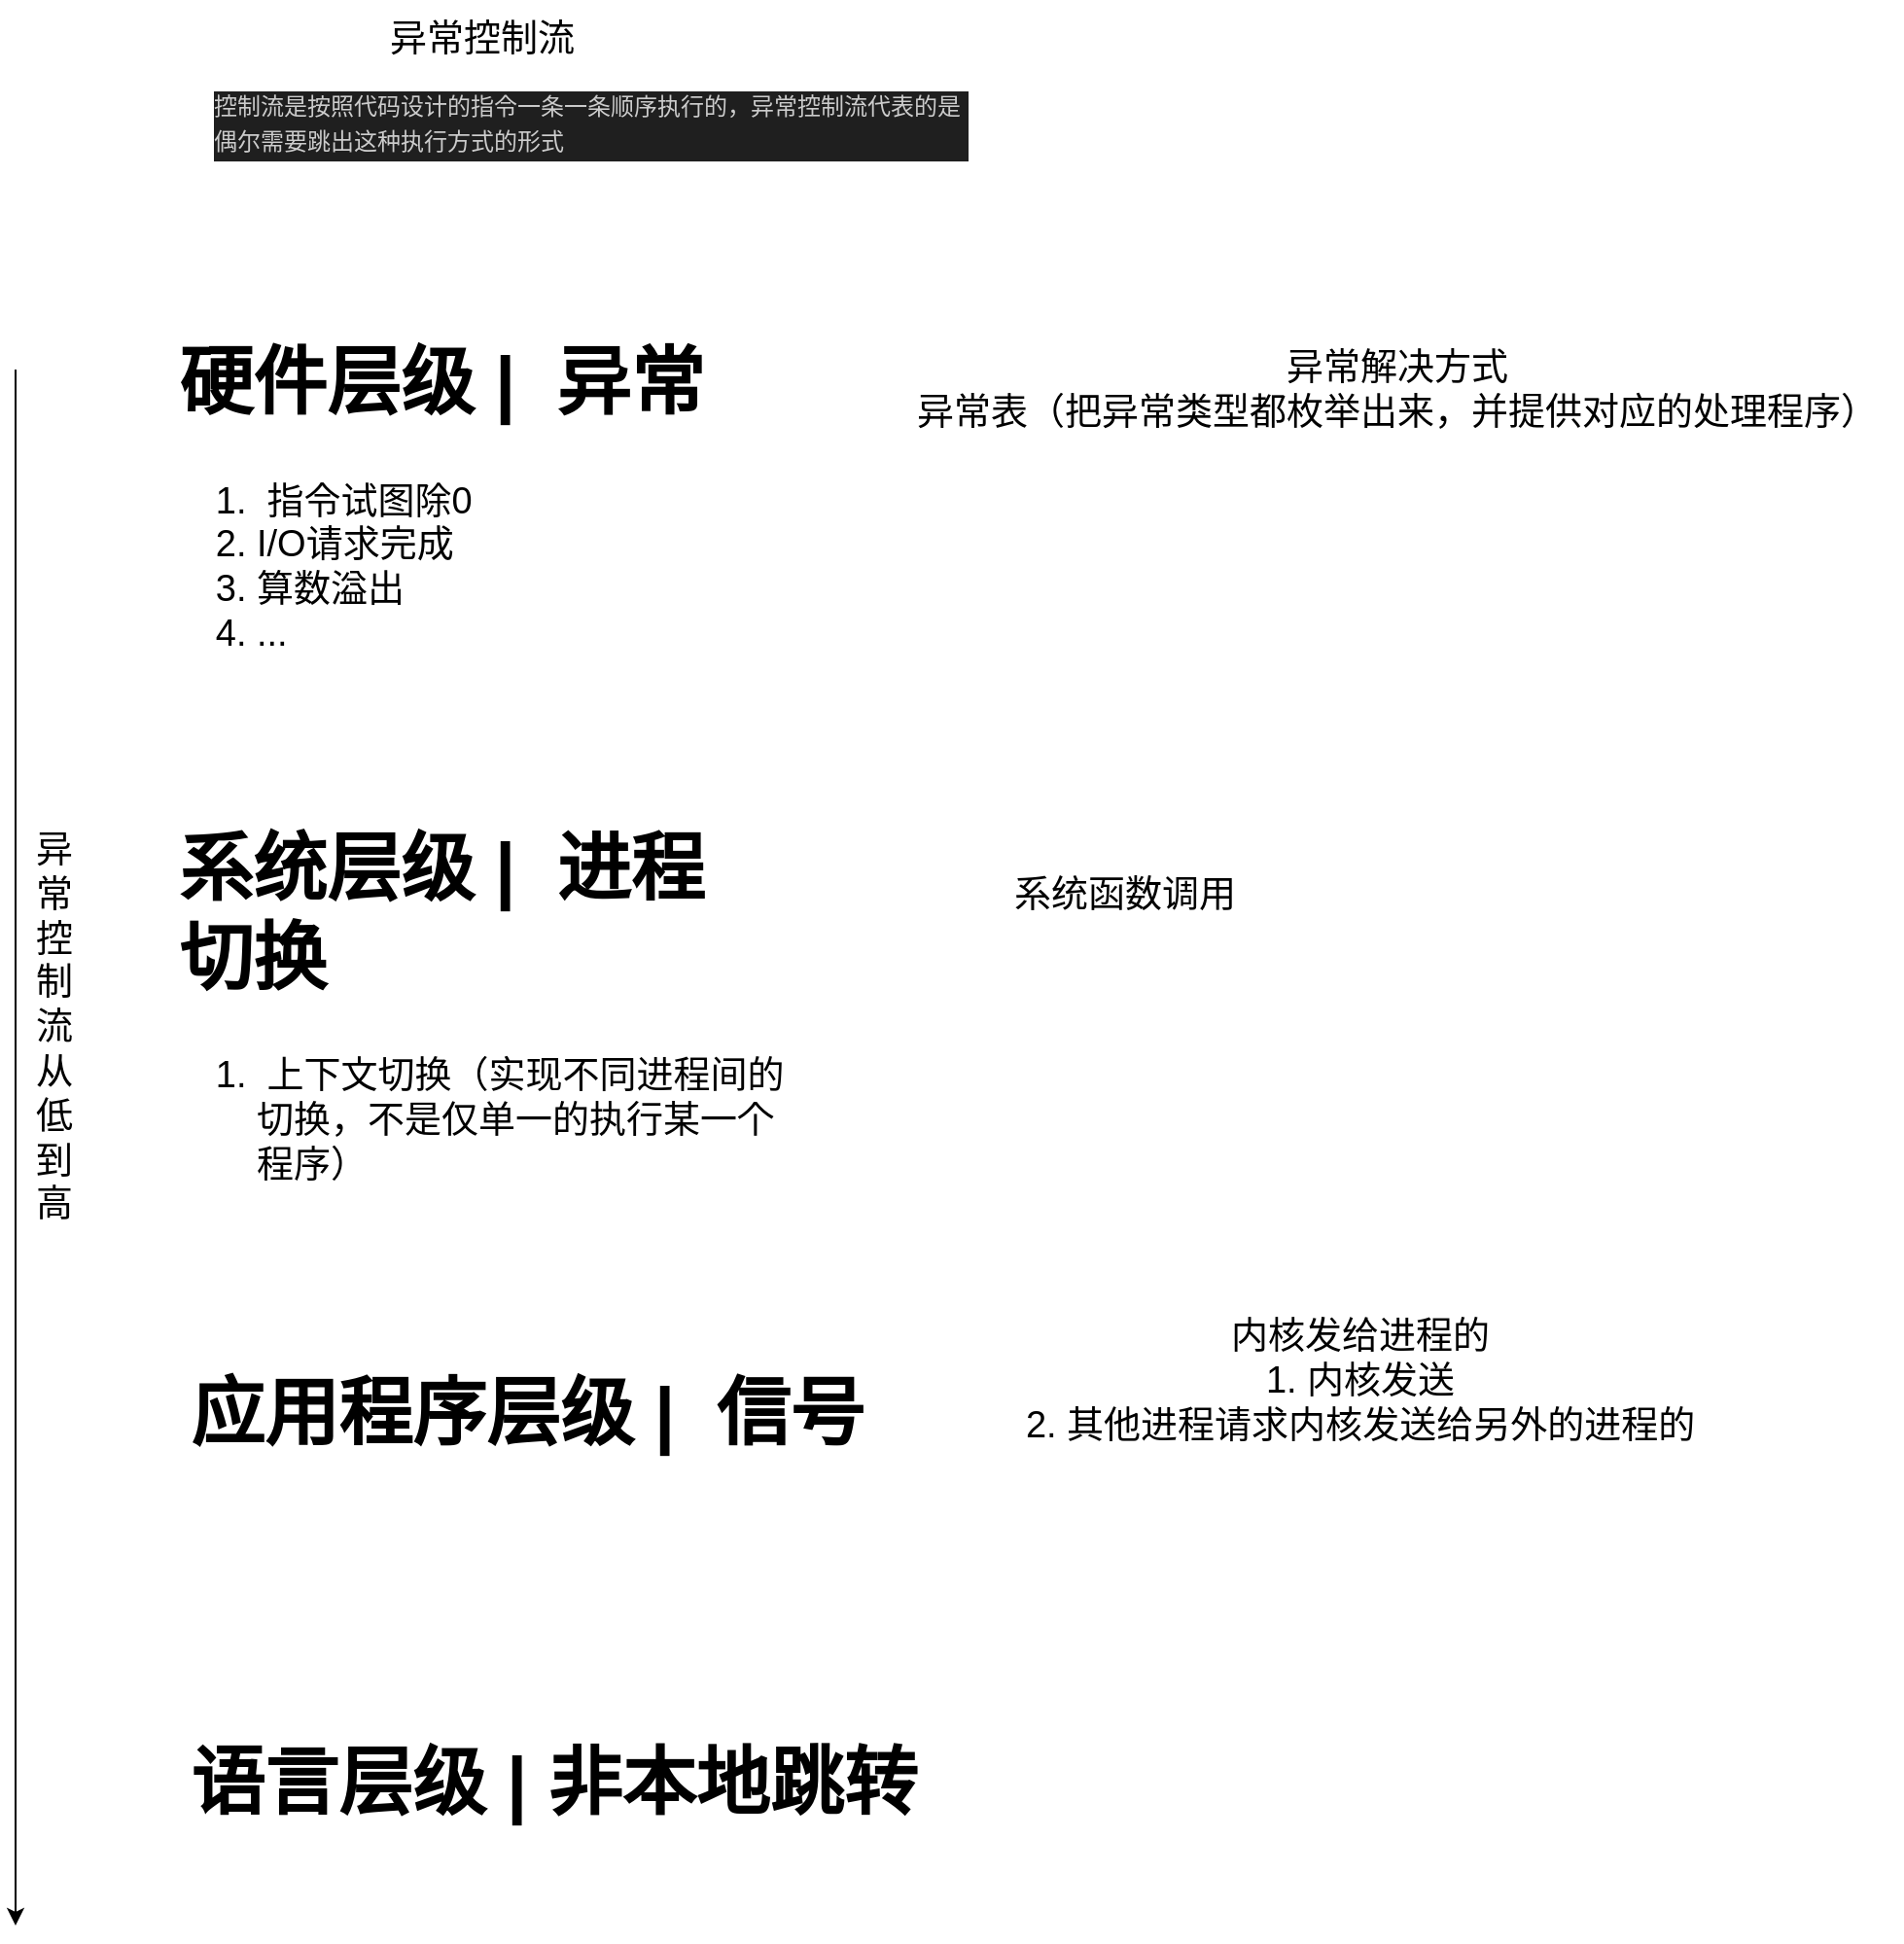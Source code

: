 <mxfile>
    <diagram id="MaU7tNebTwpqP6ywUHO5" name="第 1 页">
        <mxGraphModel dx="1680" dy="807" grid="1" gridSize="10" guides="1" tooltips="1" connect="1" arrows="1" fold="1" page="1" pageScale="1" pageWidth="827" pageHeight="1169" math="0" shadow="0">
            <root>
                <mxCell id="0"/>
                <mxCell id="1" parent="0"/>
                <mxCell id="2" value="&lt;font style=&quot;font-size: 19px;&quot;&gt;异常控制流&lt;/font&gt;" style="text;html=1;strokeColor=none;fillColor=none;align=center;verticalAlign=middle;whiteSpace=wrap;rounded=0;" vertex="1" parent="1">
                    <mxGeometry x="140" y="60" width="280" height="40" as="geometry"/>
                </mxCell>
                <mxCell id="3" value="&lt;div style=&quot;color: rgb(204, 204, 204); background-color: rgb(31, 31, 31); font-family: Menlo, Monaco, &amp;quot;Courier New&amp;quot;, monospace; font-weight: normal; font-size: 12px; line-height: 18px;&quot;&gt;&lt;div&gt;&lt;span style=&quot;color: #cccccc;&quot;&gt;控制流是按照代码设计的指令一条一条顺序执行的，异常控制流代表的是偶尔需要跳出这种执行方式的形式&lt;/span&gt;&lt;/div&gt;&lt;/div&gt;" style="text;whiteSpace=wrap;html=1;fontSize=19;" vertex="1" parent="1">
                    <mxGeometry x="140" y="100" width="390" height="50" as="geometry"/>
                </mxCell>
                <mxCell id="8" value="&lt;h1&gt;硬件层级 |&amp;nbsp; 异常&lt;/h1&gt;&lt;p&gt;&lt;/p&gt;&lt;ol&gt;&lt;li&gt;&amp;nbsp;指令试图除0&lt;/li&gt;&lt;li&gt;I/O请求完成&lt;/li&gt;&lt;li&gt;算数溢出&lt;/li&gt;&lt;li&gt;...&lt;/li&gt;&lt;/ol&gt;&lt;p&gt;&lt;/p&gt;" style="text;html=1;strokeColor=none;fillColor=none;spacing=5;spacingTop=-20;whiteSpace=wrap;overflow=hidden;rounded=0;fontSize=19;" vertex="1" parent="1">
                    <mxGeometry x="119" y="220" width="321" height="200" as="geometry"/>
                </mxCell>
                <mxCell id="9" value="&lt;h1&gt;系统层级 |&amp;nbsp; 进程 切换&lt;/h1&gt;&lt;p&gt;&lt;/p&gt;&lt;ol&gt;&lt;li&gt;&amp;nbsp;上下文切换（实现不同进程间的切换，不是仅单一的执行某一个程序）&lt;/li&gt;&lt;/ol&gt;&lt;p&gt;&lt;/p&gt;" style="text;html=1;strokeColor=none;fillColor=none;spacing=5;spacingTop=-20;whiteSpace=wrap;overflow=hidden;rounded=0;fontSize=19;" vertex="1" parent="1">
                    <mxGeometry x="119" y="470" width="321" height="200" as="geometry"/>
                </mxCell>
                <mxCell id="10" value="&lt;h1&gt;应用程序层级 |&amp;nbsp; 信号&lt;/h1&gt;&lt;p&gt;&lt;/p&gt;" style="text;html=1;strokeColor=none;fillColor=none;spacing=5;spacingTop=-20;whiteSpace=wrap;overflow=hidden;rounded=0;fontSize=19;" vertex="1" parent="1">
                    <mxGeometry x="124.5" y="750" width="371" height="90" as="geometry"/>
                </mxCell>
                <mxCell id="11" value="&lt;h1&gt;语言层级 | 非本地跳转&lt;/h1&gt;&lt;p&gt;&lt;/p&gt;" style="text;html=1;strokeColor=none;fillColor=none;spacing=5;spacingTop=-20;whiteSpace=wrap;overflow=hidden;rounded=0;fontSize=19;" vertex="1" parent="1">
                    <mxGeometry x="124.5" y="940" width="421" height="110" as="geometry"/>
                </mxCell>
                <mxCell id="14" value="" style="edgeStyle=none;orthogonalLoop=1;jettySize=auto;html=1;fontSize=19;" edge="1" parent="1">
                    <mxGeometry width="80" relative="1" as="geometry">
                        <mxPoint x="40" y="250" as="sourcePoint"/>
                        <mxPoint x="40" y="1050" as="targetPoint"/>
                        <Array as="points"/>
                    </mxGeometry>
                </mxCell>
                <mxCell id="16" value="异常控制流从低到高" style="text;strokeColor=none;align=center;fillColor=none;html=1;verticalAlign=middle;whiteSpace=wrap;rounded=0;fontSize=19;" vertex="1" parent="1">
                    <mxGeometry x="50" y="520" width="20" height="136" as="geometry"/>
                </mxCell>
                <mxCell id="19" value="异常解决方式&lt;br&gt;异常表（把异常类型都枚举出来，并提供对应的处理程序）" style="text;html=1;align=center;verticalAlign=middle;resizable=0;points=[];autosize=1;strokeColor=none;fillColor=none;fontSize=19;" vertex="1" parent="1">
                    <mxGeometry x="490" y="230" width="520" height="60" as="geometry"/>
                </mxCell>
                <mxCell id="20" value="系统函数调用" style="text;html=1;align=center;verticalAlign=middle;resizable=0;points=[];autosize=1;strokeColor=none;fillColor=none;fontSize=19;" vertex="1" parent="1">
                    <mxGeometry x="540" y="500" width="140" height="40" as="geometry"/>
                </mxCell>
                <mxCell id="21" value="内核发给进程的&lt;br&gt;1. 内核发送&lt;br&gt;2. 其他进程请求内核发送给另外的进程的" style="text;html=1;align=center;verticalAlign=middle;resizable=0;points=[];autosize=1;strokeColor=none;fillColor=none;fontSize=19;" vertex="1" parent="1">
                    <mxGeometry x="545.5" y="730" width="370" height="80" as="geometry"/>
                </mxCell>
            </root>
        </mxGraphModel>
    </diagram>
</mxfile>